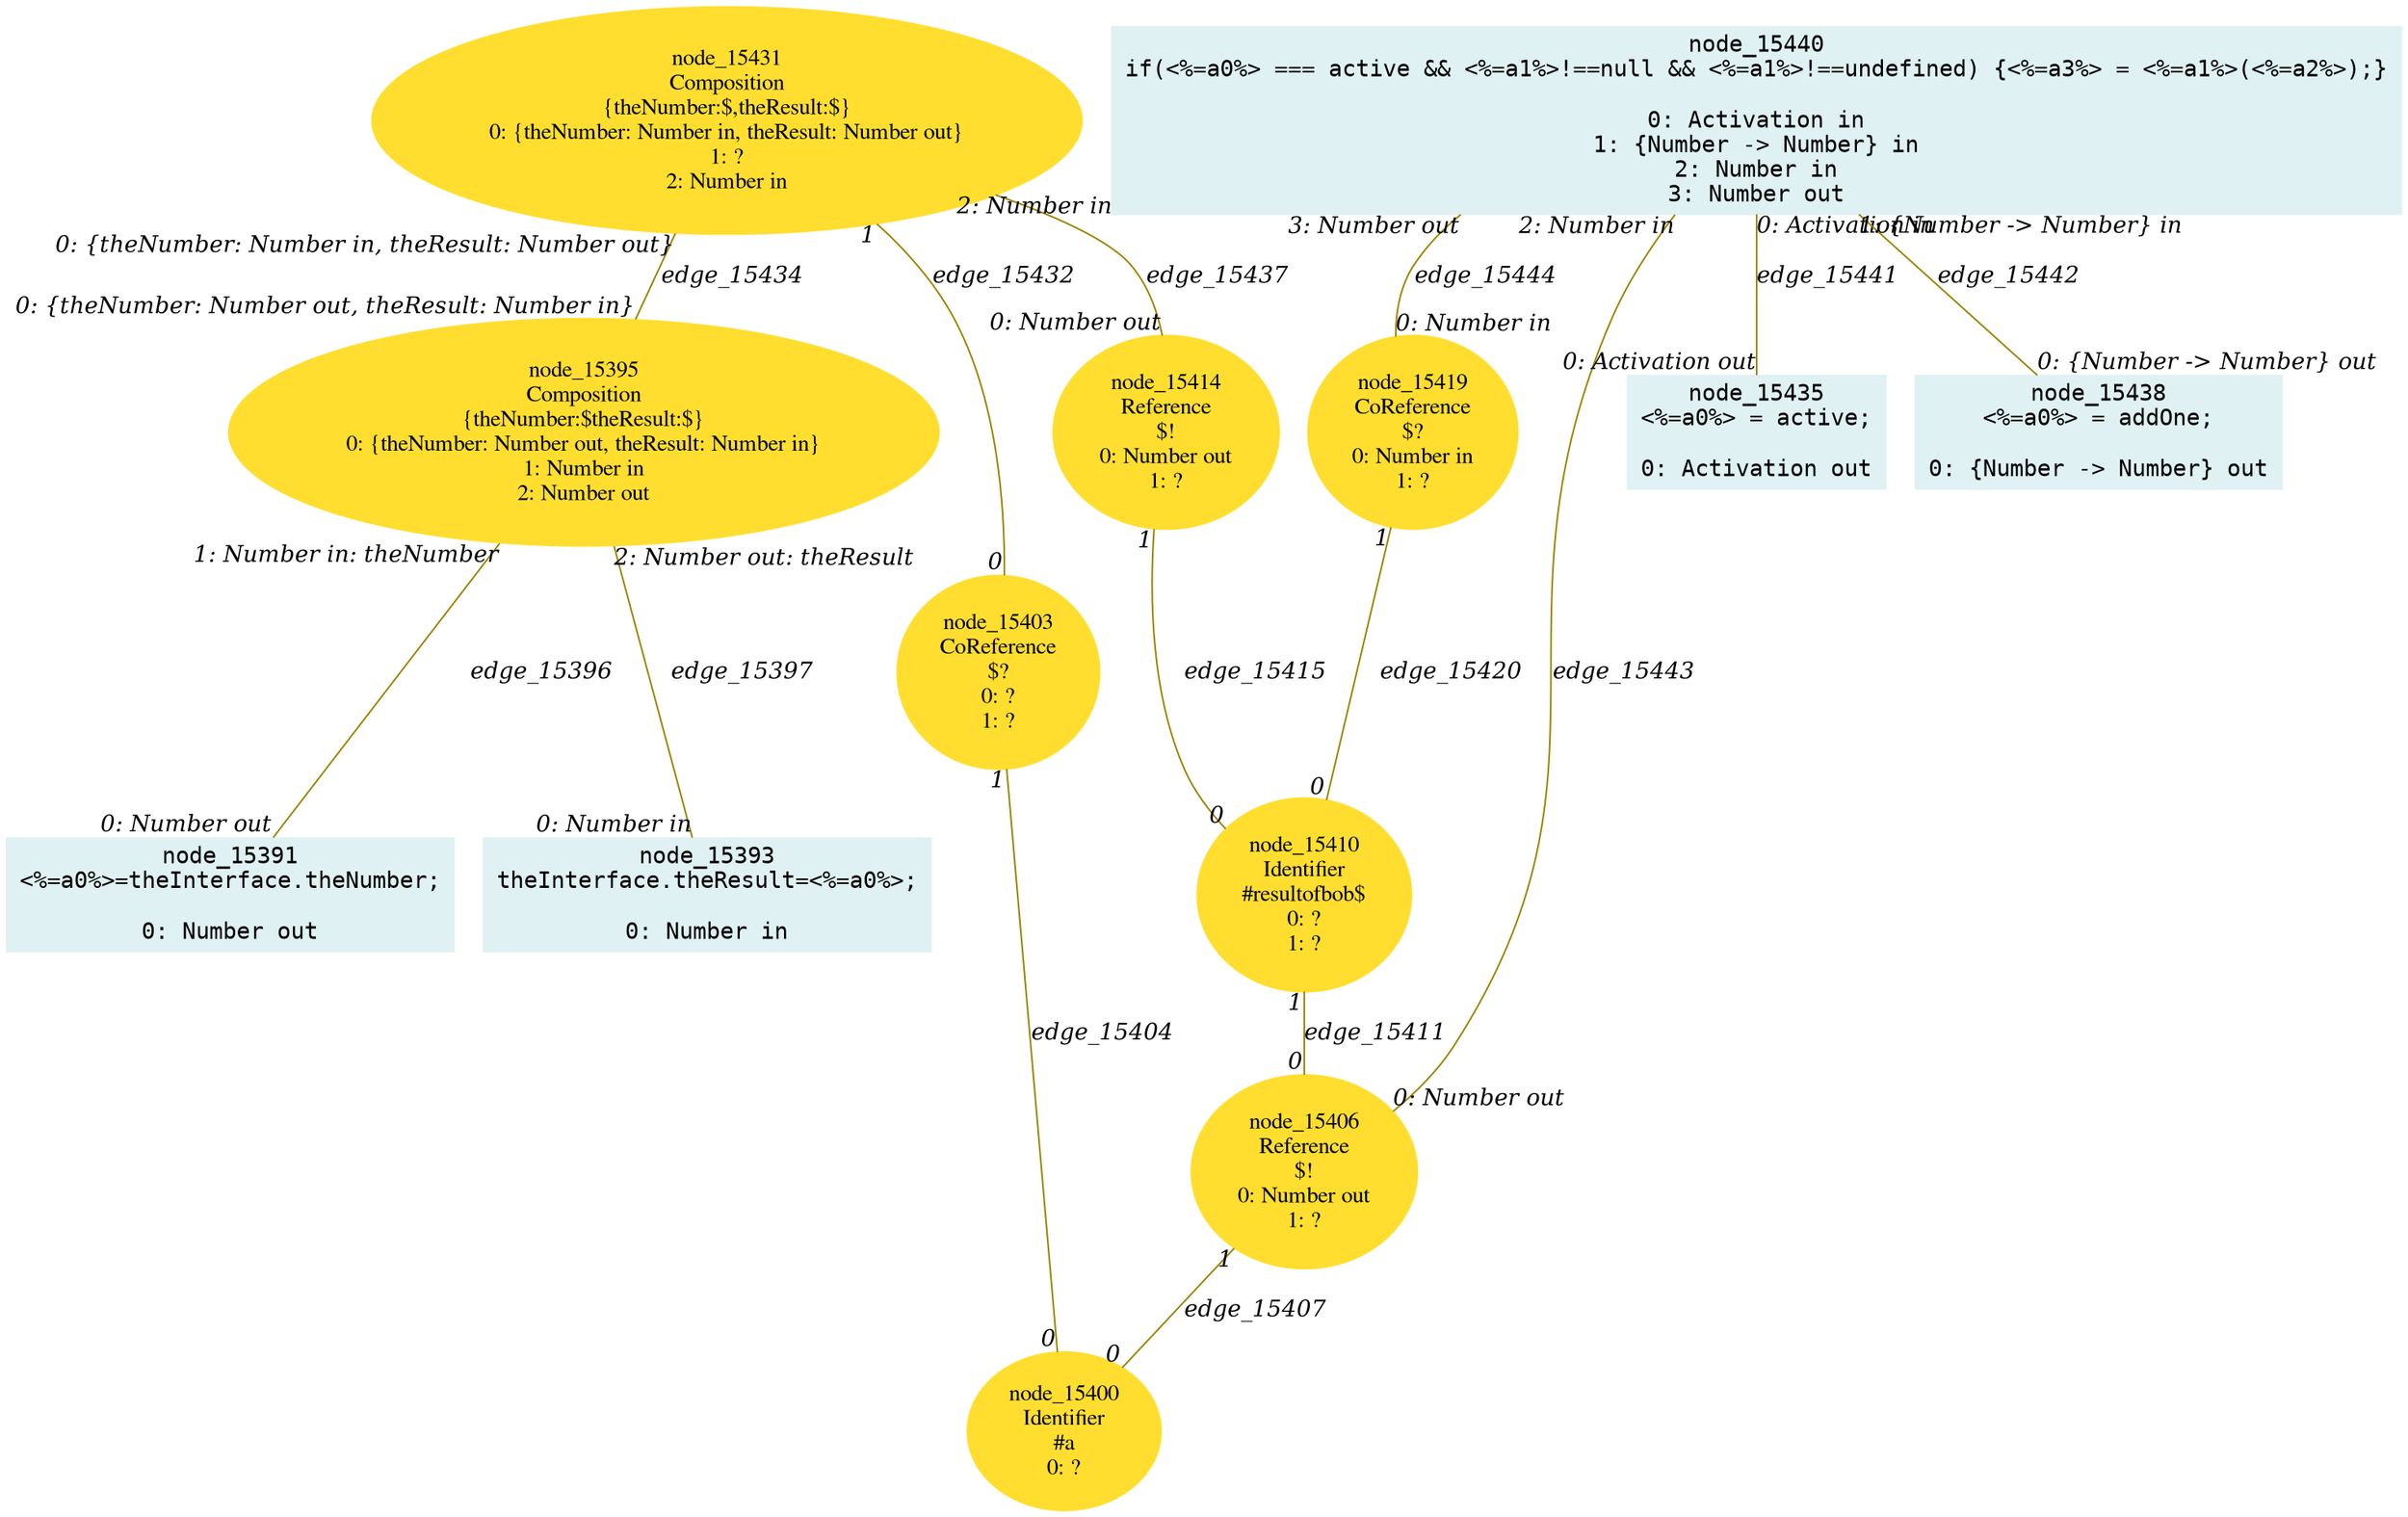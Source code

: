 digraph g{node_15391 [shape="box", style="filled", color="#dff1f2", fontname="Courier", label="node_15391
<%=a0%>=theInterface.theNumber;

0: Number out" ]
node_15393 [shape="box", style="filled", color="#dff1f2", fontname="Courier", label="node_15393
theInterface.theResult=<%=a0%>;

0: Number in" ]
node_15395 [shape="ellipse", style="filled", color="#ffde2f", fontname="Times", label="node_15395
Composition
{theNumber:$theResult:$}
0: {theNumber: Number out, theResult: Number in}
1: Number in
2: Number out" ]
node_15400 [shape="ellipse", style="filled", color="#ffde2f", fontname="Times", label="node_15400
Identifier
#a
0: ?" ]
node_15403 [shape="ellipse", style="filled", color="#ffde2f", fontname="Times", label="node_15403
CoReference
$?
0: ?
1: ?" ]
node_15406 [shape="ellipse", style="filled", color="#ffde2f", fontname="Times", label="node_15406
Reference
$!
0: Number out
1: ?" ]
node_15410 [shape="ellipse", style="filled", color="#ffde2f", fontname="Times", label="node_15410
Identifier
#resultofbob$
0: ?
1: ?" ]
node_15414 [shape="ellipse", style="filled", color="#ffde2f", fontname="Times", label="node_15414
Reference
$!
0: Number out
1: ?" ]
node_15419 [shape="ellipse", style="filled", color="#ffde2f", fontname="Times", label="node_15419
CoReference
$?
0: Number in
1: ?" ]
node_15431 [shape="ellipse", style="filled", color="#ffde2f", fontname="Times", label="node_15431
Composition
{theNumber:$,theResult:$}
0: {theNumber: Number in, theResult: Number out}
1: ?
2: Number in" ]
node_15435 [shape="box", style="filled", color="#dff1f2", fontname="Courier", label="node_15435
<%=a0%> = active;

0: Activation out" ]
node_15438 [shape="box", style="filled", color="#dff1f2", fontname="Courier", label="node_15438
<%=a0%> = addOne;

0: {Number -> Number} out" ]
node_15440 [shape="box", style="filled", color="#dff1f2", fontname="Courier", label="node_15440
if(<%=a0%> === active && <%=a1%>!==null && <%=a1%>!==undefined) {<%=a3%> = <%=a1%>(<%=a2%>);}

0: Activation in
1: {Number -> Number} in
2: Number in
3: Number out" ]
node_15395 -> node_15391 [dir=none, arrowHead=none, fontname="Times-Italic", arrowsize=1, color="#9d8400", label="edge_15396",  headlabel="0: Number out", taillabel="1: Number in: theNumber" ]
node_15395 -> node_15393 [dir=none, arrowHead=none, fontname="Times-Italic", arrowsize=1, color="#9d8400", label="edge_15397",  headlabel="0: Number in", taillabel="2: Number out: theResult" ]
node_15403 -> node_15400 [dir=none, arrowHead=none, fontname="Times-Italic", arrowsize=1, color="#9d8400", label="edge_15404",  headlabel="0", taillabel="1" ]
node_15406 -> node_15400 [dir=none, arrowHead=none, fontname="Times-Italic", arrowsize=1, color="#9d8400", label="edge_15407",  headlabel="0", taillabel="1" ]
node_15410 -> node_15406 [dir=none, arrowHead=none, fontname="Times-Italic", arrowsize=1, color="#9d8400", label="edge_15411",  headlabel="0", taillabel="1" ]
node_15414 -> node_15410 [dir=none, arrowHead=none, fontname="Times-Italic", arrowsize=1, color="#9d8400", label="edge_15415",  headlabel="0", taillabel="1" ]
node_15419 -> node_15410 [dir=none, arrowHead=none, fontname="Times-Italic", arrowsize=1, color="#9d8400", label="edge_15420",  headlabel="0", taillabel="1" ]
node_15431 -> node_15403 [dir=none, arrowHead=none, fontname="Times-Italic", arrowsize=1, color="#9d8400", label="edge_15432",  headlabel="0", taillabel="1" ]
node_15431 -> node_15395 [dir=none, arrowHead=none, fontname="Times-Italic", arrowsize=1, color="#9d8400", label="edge_15434",  headlabel="0: {theNumber: Number out, theResult: Number in}", taillabel="0: {theNumber: Number in, theResult: Number out}" ]
node_15431 -> node_15414 [dir=none, arrowHead=none, fontname="Times-Italic", arrowsize=1, color="#9d8400", label="edge_15437",  headlabel="0: Number out", taillabel="2: Number in" ]
node_15440 -> node_15435 [dir=none, arrowHead=none, fontname="Times-Italic", arrowsize=1, color="#9d8400", label="edge_15441",  headlabel="0: Activation out", taillabel="0: Activation in" ]
node_15440 -> node_15438 [dir=none, arrowHead=none, fontname="Times-Italic", arrowsize=1, color="#9d8400", label="edge_15442",  headlabel="0: {Number -> Number} out", taillabel="1: {Number -> Number} in" ]
node_15440 -> node_15406 [dir=none, arrowHead=none, fontname="Times-Italic", arrowsize=1, color="#9d8400", label="edge_15443",  headlabel="0: Number out", taillabel="2: Number in" ]
node_15440 -> node_15419 [dir=none, arrowHead=none, fontname="Times-Italic", arrowsize=1, color="#9d8400", label="edge_15444",  headlabel="0: Number in", taillabel="3: Number out" ]
}